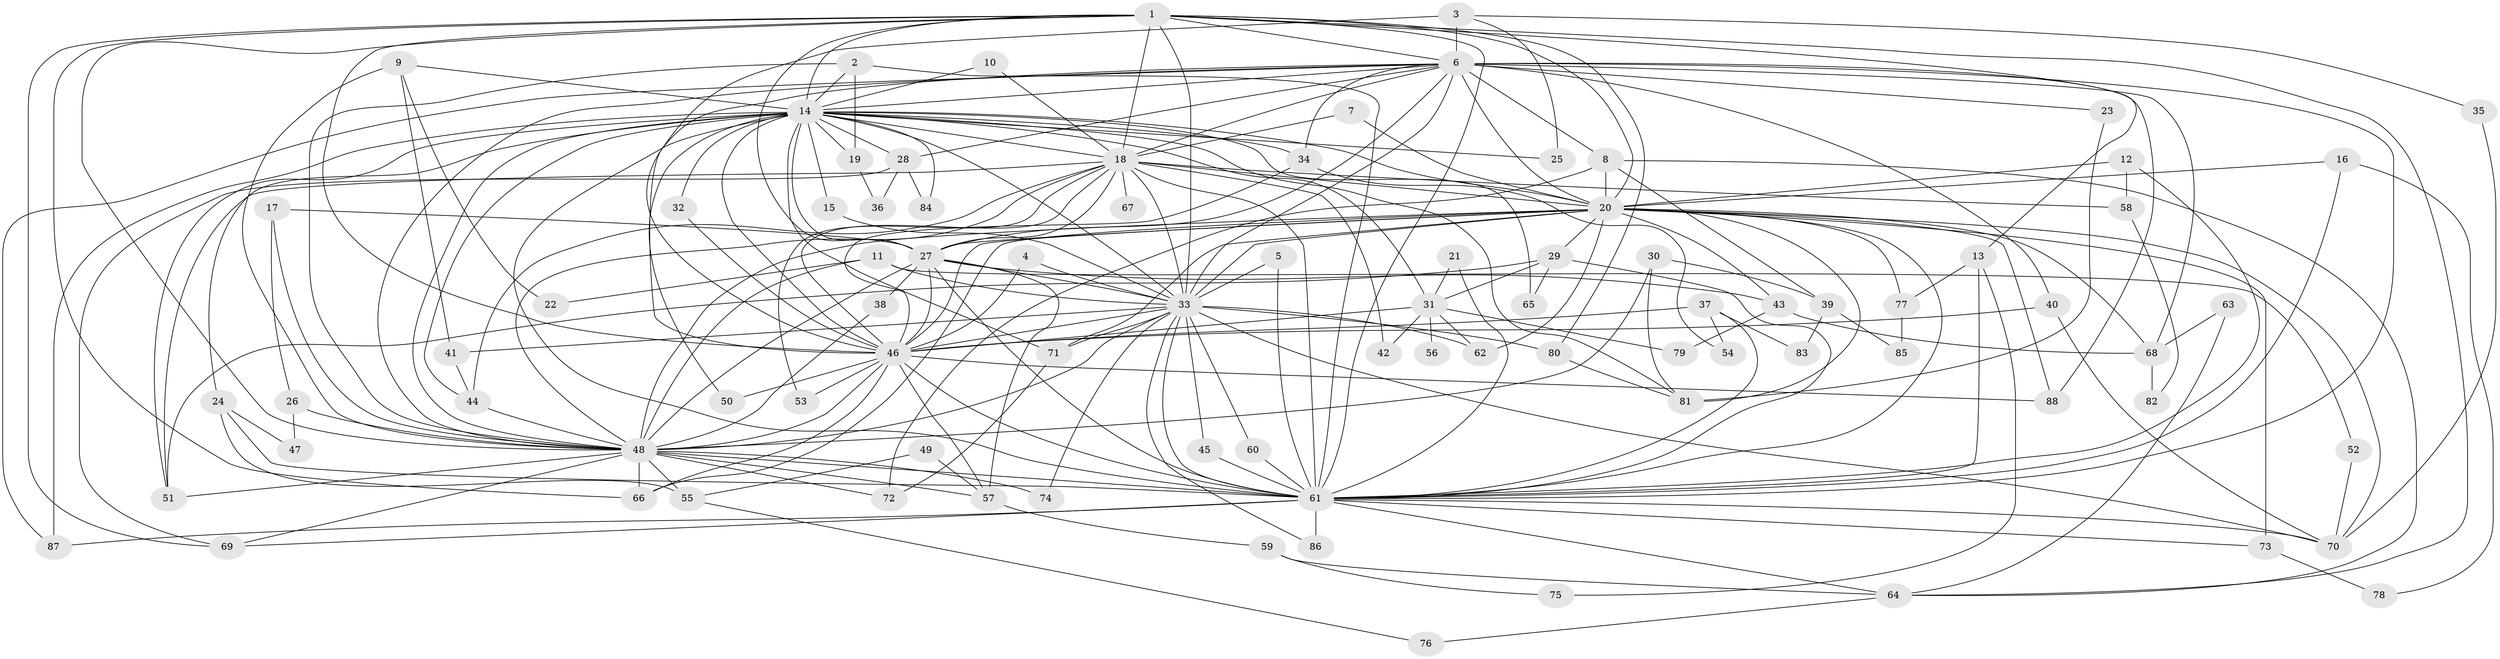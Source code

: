 // original degree distribution, {19: 0.008, 21: 0.008, 23: 0.008, 16: 0.008, 15: 0.008, 24: 0.008, 30: 0.016, 26: 0.008, 27: 0.008, 5: 0.056, 4: 0.112, 2: 0.552, 9: 0.008, 3: 0.168, 6: 0.024}
// Generated by graph-tools (version 1.1) at 2025/36/03/04/25 23:36:35]
// undirected, 88 vertices, 221 edges
graph export_dot {
  node [color=gray90,style=filled];
  1;
  2;
  3;
  4;
  5;
  6;
  7;
  8;
  9;
  10;
  11;
  12;
  13;
  14;
  15;
  16;
  17;
  18;
  19;
  20;
  21;
  22;
  23;
  24;
  25;
  26;
  27;
  28;
  29;
  30;
  31;
  32;
  33;
  34;
  35;
  36;
  37;
  38;
  39;
  40;
  41;
  42;
  43;
  44;
  45;
  46;
  47;
  48;
  49;
  50;
  51;
  52;
  53;
  54;
  55;
  56;
  57;
  58;
  59;
  60;
  61;
  62;
  63;
  64;
  65;
  66;
  67;
  68;
  69;
  70;
  71;
  72;
  73;
  74;
  75;
  76;
  77;
  78;
  79;
  80;
  81;
  82;
  83;
  84;
  85;
  86;
  87;
  88;
  1 -- 6 [weight=1.0];
  1 -- 13 [weight=1.0];
  1 -- 14 [weight=2.0];
  1 -- 18 [weight=1.0];
  1 -- 20 [weight=1.0];
  1 -- 27 [weight=1.0];
  1 -- 33 [weight=2.0];
  1 -- 46 [weight=1.0];
  1 -- 48 [weight=1.0];
  1 -- 61 [weight=1.0];
  1 -- 64 [weight=1.0];
  1 -- 66 [weight=1.0];
  1 -- 69 [weight=1.0];
  1 -- 80 [weight=1.0];
  2 -- 14 [weight=1.0];
  2 -- 19 [weight=1.0];
  2 -- 48 [weight=1.0];
  2 -- 61 [weight=1.0];
  3 -- 6 [weight=2.0];
  3 -- 25 [weight=1.0];
  3 -- 35 [weight=1.0];
  3 -- 46 [weight=1.0];
  4 -- 33 [weight=1.0];
  4 -- 46 [weight=1.0];
  5 -- 33 [weight=1.0];
  5 -- 61 [weight=1.0];
  6 -- 8 [weight=1.0];
  6 -- 14 [weight=1.0];
  6 -- 18 [weight=1.0];
  6 -- 20 [weight=2.0];
  6 -- 23 [weight=1.0];
  6 -- 27 [weight=1.0];
  6 -- 28 [weight=1.0];
  6 -- 33 [weight=1.0];
  6 -- 34 [weight=1.0];
  6 -- 40 [weight=1.0];
  6 -- 46 [weight=1.0];
  6 -- 48 [weight=1.0];
  6 -- 61 [weight=2.0];
  6 -- 68 [weight=1.0];
  6 -- 87 [weight=1.0];
  6 -- 88 [weight=1.0];
  7 -- 18 [weight=1.0];
  7 -- 20 [weight=1.0];
  8 -- 20 [weight=1.0];
  8 -- 39 [weight=1.0];
  8 -- 64 [weight=1.0];
  8 -- 72 [weight=1.0];
  9 -- 14 [weight=1.0];
  9 -- 22 [weight=1.0];
  9 -- 41 [weight=1.0];
  9 -- 48 [weight=1.0];
  10 -- 14 [weight=1.0];
  10 -- 18 [weight=1.0];
  11 -- 22 [weight=1.0];
  11 -- 33 [weight=1.0];
  11 -- 48 [weight=1.0];
  11 -- 52 [weight=1.0];
  12 -- 20 [weight=1.0];
  12 -- 58 [weight=1.0];
  12 -- 61 [weight=1.0];
  13 -- 61 [weight=1.0];
  13 -- 75 [weight=1.0];
  13 -- 77 [weight=1.0];
  14 -- 15 [weight=1.0];
  14 -- 18 [weight=1.0];
  14 -- 19 [weight=1.0];
  14 -- 20 [weight=1.0];
  14 -- 24 [weight=1.0];
  14 -- 25 [weight=1.0];
  14 -- 27 [weight=1.0];
  14 -- 28 [weight=1.0];
  14 -- 31 [weight=1.0];
  14 -- 32 [weight=1.0];
  14 -- 33 [weight=1.0];
  14 -- 34 [weight=1.0];
  14 -- 44 [weight=1.0];
  14 -- 46 [weight=1.0];
  14 -- 48 [weight=1.0];
  14 -- 50 [weight=1.0];
  14 -- 51 [weight=1.0];
  14 -- 61 [weight=2.0];
  14 -- 65 [weight=1.0];
  14 -- 71 [weight=1.0];
  14 -- 81 [weight=1.0];
  14 -- 84 [weight=1.0];
  14 -- 87 [weight=1.0];
  15 -- 33 [weight=1.0];
  16 -- 20 [weight=1.0];
  16 -- 61 [weight=1.0];
  16 -- 78 [weight=1.0];
  17 -- 26 [weight=1.0];
  17 -- 27 [weight=1.0];
  17 -- 48 [weight=1.0];
  18 -- 20 [weight=1.0];
  18 -- 27 [weight=1.0];
  18 -- 33 [weight=2.0];
  18 -- 42 [weight=1.0];
  18 -- 44 [weight=1.0];
  18 -- 46 [weight=1.0];
  18 -- 48 [weight=1.0];
  18 -- 51 [weight=1.0];
  18 -- 53 [weight=1.0];
  18 -- 58 [weight=1.0];
  18 -- 61 [weight=1.0];
  18 -- 67 [weight=1.0];
  19 -- 36 [weight=1.0];
  20 -- 27 [weight=1.0];
  20 -- 29 [weight=1.0];
  20 -- 33 [weight=1.0];
  20 -- 43 [weight=1.0];
  20 -- 46 [weight=1.0];
  20 -- 48 [weight=1.0];
  20 -- 61 [weight=1.0];
  20 -- 62 [weight=1.0];
  20 -- 66 [weight=1.0];
  20 -- 68 [weight=1.0];
  20 -- 70 [weight=1.0];
  20 -- 71 [weight=1.0];
  20 -- 73 [weight=1.0];
  20 -- 77 [weight=1.0];
  20 -- 81 [weight=2.0];
  20 -- 88 [weight=1.0];
  21 -- 31 [weight=1.0];
  21 -- 61 [weight=1.0];
  23 -- 81 [weight=1.0];
  24 -- 47 [weight=1.0];
  24 -- 55 [weight=1.0];
  24 -- 61 [weight=1.0];
  26 -- 47 [weight=1.0];
  26 -- 48 [weight=1.0];
  27 -- 33 [weight=1.0];
  27 -- 38 [weight=2.0];
  27 -- 43 [weight=1.0];
  27 -- 46 [weight=1.0];
  27 -- 48 [weight=1.0];
  27 -- 57 [weight=1.0];
  27 -- 61 [weight=2.0];
  28 -- 36 [weight=1.0];
  28 -- 69 [weight=1.0];
  28 -- 84 [weight=1.0];
  29 -- 31 [weight=1.0];
  29 -- 51 [weight=1.0];
  29 -- 61 [weight=1.0];
  29 -- 65 [weight=1.0];
  30 -- 39 [weight=1.0];
  30 -- 48 [weight=1.0];
  30 -- 81 [weight=1.0];
  31 -- 42 [weight=1.0];
  31 -- 46 [weight=1.0];
  31 -- 56 [weight=1.0];
  31 -- 62 [weight=1.0];
  31 -- 79 [weight=1.0];
  32 -- 46 [weight=1.0];
  33 -- 41 [weight=1.0];
  33 -- 45 [weight=1.0];
  33 -- 46 [weight=1.0];
  33 -- 48 [weight=1.0];
  33 -- 60 [weight=1.0];
  33 -- 61 [weight=1.0];
  33 -- 62 [weight=1.0];
  33 -- 70 [weight=1.0];
  33 -- 71 [weight=1.0];
  33 -- 74 [weight=1.0];
  33 -- 80 [weight=1.0];
  33 -- 86 [weight=1.0];
  34 -- 46 [weight=1.0];
  34 -- 54 [weight=1.0];
  35 -- 70 [weight=1.0];
  37 -- 46 [weight=2.0];
  37 -- 54 [weight=1.0];
  37 -- 61 [weight=1.0];
  37 -- 83 [weight=1.0];
  38 -- 48 [weight=1.0];
  39 -- 83 [weight=1.0];
  39 -- 85 [weight=1.0];
  40 -- 46 [weight=1.0];
  40 -- 70 [weight=1.0];
  41 -- 44 [weight=1.0];
  43 -- 68 [weight=1.0];
  43 -- 79 [weight=1.0];
  44 -- 48 [weight=1.0];
  45 -- 61 [weight=1.0];
  46 -- 48 [weight=1.0];
  46 -- 50 [weight=1.0];
  46 -- 53 [weight=1.0];
  46 -- 57 [weight=1.0];
  46 -- 61 [weight=1.0];
  46 -- 66 [weight=1.0];
  46 -- 88 [weight=1.0];
  48 -- 51 [weight=1.0];
  48 -- 55 [weight=2.0];
  48 -- 57 [weight=1.0];
  48 -- 61 [weight=2.0];
  48 -- 66 [weight=1.0];
  48 -- 69 [weight=1.0];
  48 -- 72 [weight=1.0];
  48 -- 74 [weight=1.0];
  49 -- 55 [weight=1.0];
  49 -- 57 [weight=1.0];
  52 -- 70 [weight=1.0];
  55 -- 76 [weight=1.0];
  57 -- 59 [weight=1.0];
  58 -- 82 [weight=1.0];
  59 -- 64 [weight=1.0];
  59 -- 75 [weight=1.0];
  60 -- 61 [weight=1.0];
  61 -- 64 [weight=1.0];
  61 -- 69 [weight=1.0];
  61 -- 70 [weight=1.0];
  61 -- 73 [weight=1.0];
  61 -- 86 [weight=1.0];
  61 -- 87 [weight=1.0];
  63 -- 64 [weight=1.0];
  63 -- 68 [weight=1.0];
  64 -- 76 [weight=1.0];
  68 -- 82 [weight=1.0];
  71 -- 72 [weight=1.0];
  73 -- 78 [weight=1.0];
  77 -- 85 [weight=1.0];
  80 -- 81 [weight=1.0];
}
